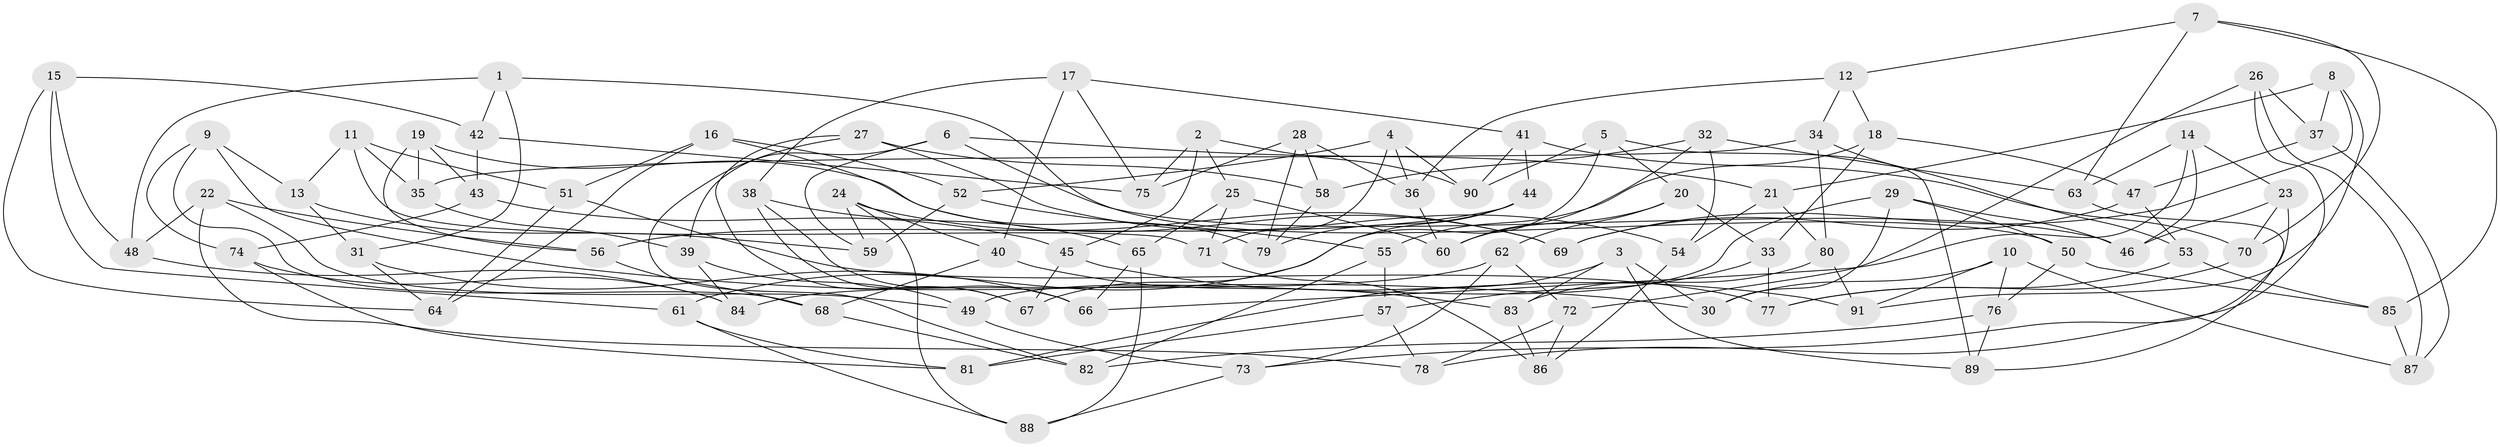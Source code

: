 // Generated by graph-tools (version 1.1) at 2025/50/03/09/25 03:50:44]
// undirected, 91 vertices, 182 edges
graph export_dot {
graph [start="1"]
  node [color=gray90,style=filled];
  1;
  2;
  3;
  4;
  5;
  6;
  7;
  8;
  9;
  10;
  11;
  12;
  13;
  14;
  15;
  16;
  17;
  18;
  19;
  20;
  21;
  22;
  23;
  24;
  25;
  26;
  27;
  28;
  29;
  30;
  31;
  32;
  33;
  34;
  35;
  36;
  37;
  38;
  39;
  40;
  41;
  42;
  43;
  44;
  45;
  46;
  47;
  48;
  49;
  50;
  51;
  52;
  53;
  54;
  55;
  56;
  57;
  58;
  59;
  60;
  61;
  62;
  63;
  64;
  65;
  66;
  67;
  68;
  69;
  70;
  71;
  72;
  73;
  74;
  75;
  76;
  77;
  78;
  79;
  80;
  81;
  82;
  83;
  84;
  85;
  86;
  87;
  88;
  89;
  90;
  91;
  1 -- 48;
  1 -- 31;
  1 -- 50;
  1 -- 42;
  2 -- 75;
  2 -- 25;
  2 -- 90;
  2 -- 45;
  3 -- 30;
  3 -- 83;
  3 -- 81;
  3 -- 89;
  4 -- 71;
  4 -- 36;
  4 -- 90;
  4 -- 52;
  5 -- 61;
  5 -- 20;
  5 -- 89;
  5 -- 90;
  6 -- 39;
  6 -- 46;
  6 -- 59;
  6 -- 21;
  7 -- 63;
  7 -- 85;
  7 -- 12;
  7 -- 70;
  8 -- 91;
  8 -- 37;
  8 -- 21;
  8 -- 69;
  9 -- 30;
  9 -- 74;
  9 -- 13;
  9 -- 68;
  10 -- 87;
  10 -- 76;
  10 -- 30;
  10 -- 91;
  11 -- 71;
  11 -- 13;
  11 -- 51;
  11 -- 35;
  12 -- 36;
  12 -- 18;
  12 -- 34;
  13 -- 59;
  13 -- 31;
  14 -- 23;
  14 -- 63;
  14 -- 46;
  14 -- 66;
  15 -- 42;
  15 -- 48;
  15 -- 61;
  15 -- 64;
  16 -- 52;
  16 -- 64;
  16 -- 79;
  16 -- 51;
  17 -- 75;
  17 -- 41;
  17 -- 38;
  17 -- 40;
  18 -- 33;
  18 -- 47;
  18 -- 55;
  19 -- 43;
  19 -- 35;
  19 -- 69;
  19 -- 56;
  20 -- 62;
  20 -- 60;
  20 -- 33;
  21 -- 80;
  21 -- 54;
  22 -- 78;
  22 -- 48;
  22 -- 49;
  22 -- 56;
  23 -- 46;
  23 -- 70;
  23 -- 73;
  24 -- 59;
  24 -- 69;
  24 -- 40;
  24 -- 88;
  25 -- 60;
  25 -- 71;
  25 -- 65;
  26 -- 78;
  26 -- 72;
  26 -- 87;
  26 -- 37;
  27 -- 54;
  27 -- 58;
  27 -- 67;
  27 -- 82;
  28 -- 79;
  28 -- 75;
  28 -- 58;
  28 -- 36;
  29 -- 50;
  29 -- 30;
  29 -- 46;
  29 -- 49;
  31 -- 64;
  31 -- 66;
  32 -- 58;
  32 -- 54;
  32 -- 60;
  32 -- 63;
  33 -- 77;
  33 -- 57;
  34 -- 80;
  34 -- 35;
  34 -- 53;
  35 -- 39;
  36 -- 60;
  37 -- 47;
  37 -- 87;
  38 -- 65;
  38 -- 66;
  38 -- 67;
  39 -- 49;
  39 -- 84;
  40 -- 83;
  40 -- 68;
  41 -- 44;
  41 -- 70;
  41 -- 90;
  42 -- 43;
  42 -- 75;
  43 -- 74;
  43 -- 45;
  44 -- 79;
  44 -- 56;
  44 -- 67;
  45 -- 67;
  45 -- 91;
  47 -- 69;
  47 -- 53;
  48 -- 84;
  49 -- 73;
  50 -- 76;
  50 -- 85;
  51 -- 77;
  51 -- 64;
  52 -- 55;
  52 -- 59;
  53 -- 85;
  53 -- 77;
  54 -- 86;
  55 -- 82;
  55 -- 57;
  56 -- 68;
  57 -- 81;
  57 -- 78;
  58 -- 79;
  61 -- 81;
  61 -- 88;
  62 -- 73;
  62 -- 84;
  62 -- 72;
  63 -- 89;
  65 -- 66;
  65 -- 88;
  68 -- 82;
  70 -- 77;
  71 -- 86;
  72 -- 86;
  72 -- 78;
  73 -- 88;
  74 -- 84;
  74 -- 81;
  76 -- 82;
  76 -- 89;
  80 -- 91;
  80 -- 83;
  83 -- 86;
  85 -- 87;
}
